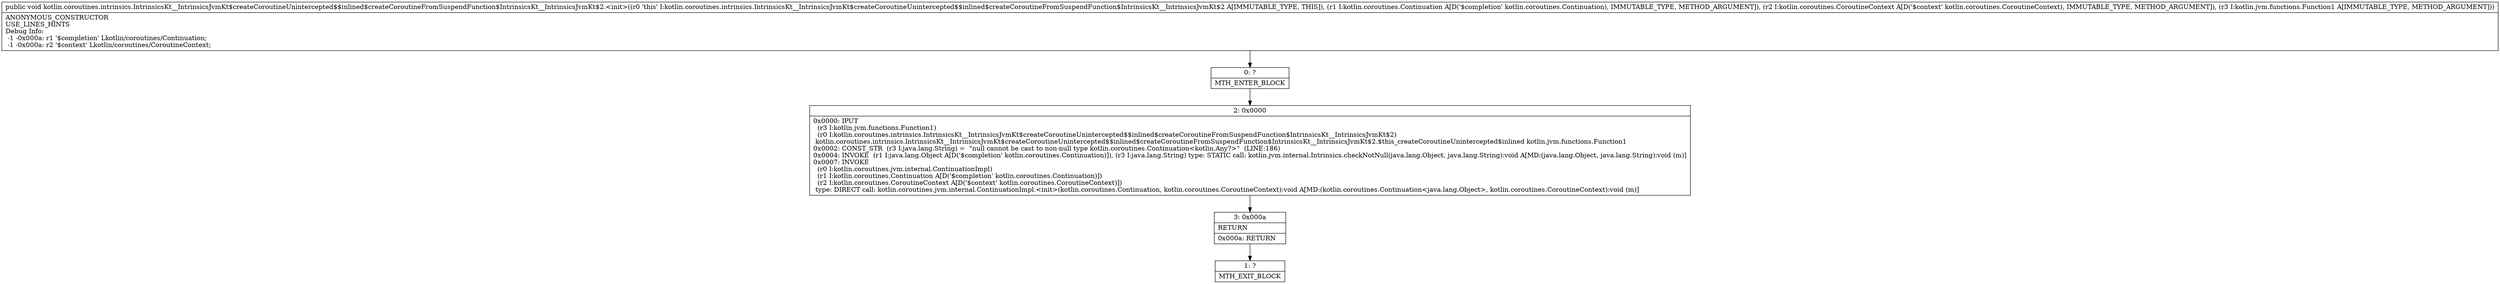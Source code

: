 digraph "CFG forkotlin.coroutines.intrinsics.IntrinsicsKt__IntrinsicsJvmKt$createCoroutineUnintercepted$$inlined$createCoroutineFromSuspendFunction$IntrinsicsKt__IntrinsicsJvmKt$2.\<init\>(Lkotlin\/coroutines\/Continuation;Lkotlin\/coroutines\/CoroutineContext;Lkotlin\/jvm\/functions\/Function1;)V" {
Node_0 [shape=record,label="{0\:\ ?|MTH_ENTER_BLOCK\l}"];
Node_2 [shape=record,label="{2\:\ 0x0000|0x0000: IPUT  \l  (r3 I:kotlin.jvm.functions.Function1)\l  (r0 I:kotlin.coroutines.intrinsics.IntrinsicsKt__IntrinsicsJvmKt$createCoroutineUnintercepted$$inlined$createCoroutineFromSuspendFunction$IntrinsicsKt__IntrinsicsJvmKt$2)\l kotlin.coroutines.intrinsics.IntrinsicsKt__IntrinsicsJvmKt$createCoroutineUnintercepted$$inlined$createCoroutineFromSuspendFunction$IntrinsicsKt__IntrinsicsJvmKt$2.$this_createCoroutineUnintercepted$inlined kotlin.jvm.functions.Function1 \l0x0002: CONST_STR  (r3 I:java.lang.String) =  \"null cannot be cast to non\-null type kotlin.coroutines.Continuation\<kotlin.Any?\>\"  (LINE:186)\l0x0004: INVOKE  (r1 I:java.lang.Object A[D('$completion' kotlin.coroutines.Continuation)]), (r3 I:java.lang.String) type: STATIC call: kotlin.jvm.internal.Intrinsics.checkNotNull(java.lang.Object, java.lang.String):void A[MD:(java.lang.Object, java.lang.String):void (m)]\l0x0007: INVOKE  \l  (r0 I:kotlin.coroutines.jvm.internal.ContinuationImpl)\l  (r1 I:kotlin.coroutines.Continuation A[D('$completion' kotlin.coroutines.Continuation)])\l  (r2 I:kotlin.coroutines.CoroutineContext A[D('$context' kotlin.coroutines.CoroutineContext)])\l type: DIRECT call: kotlin.coroutines.jvm.internal.ContinuationImpl.\<init\>(kotlin.coroutines.Continuation, kotlin.coroutines.CoroutineContext):void A[MD:(kotlin.coroutines.Continuation\<java.lang.Object\>, kotlin.coroutines.CoroutineContext):void (m)]\l}"];
Node_3 [shape=record,label="{3\:\ 0x000a|RETURN\l|0x000a: RETURN   \l}"];
Node_1 [shape=record,label="{1\:\ ?|MTH_EXIT_BLOCK\l}"];
MethodNode[shape=record,label="{public void kotlin.coroutines.intrinsics.IntrinsicsKt__IntrinsicsJvmKt$createCoroutineUnintercepted$$inlined$createCoroutineFromSuspendFunction$IntrinsicsKt__IntrinsicsJvmKt$2.\<init\>((r0 'this' I:kotlin.coroutines.intrinsics.IntrinsicsKt__IntrinsicsJvmKt$createCoroutineUnintercepted$$inlined$createCoroutineFromSuspendFunction$IntrinsicsKt__IntrinsicsJvmKt$2 A[IMMUTABLE_TYPE, THIS]), (r1 I:kotlin.coroutines.Continuation A[D('$completion' kotlin.coroutines.Continuation), IMMUTABLE_TYPE, METHOD_ARGUMENT]), (r2 I:kotlin.coroutines.CoroutineContext A[D('$context' kotlin.coroutines.CoroutineContext), IMMUTABLE_TYPE, METHOD_ARGUMENT]), (r3 I:kotlin.jvm.functions.Function1 A[IMMUTABLE_TYPE, METHOD_ARGUMENT]))  | ANONYMOUS_CONSTRUCTOR\lUSE_LINES_HINTS\lDebug Info:\l  \-1 \-0x000a: r1 '$completion' Lkotlin\/coroutines\/Continuation;\l  \-1 \-0x000a: r2 '$context' Lkotlin\/coroutines\/CoroutineContext;\l}"];
MethodNode -> Node_0;Node_0 -> Node_2;
Node_2 -> Node_3;
Node_3 -> Node_1;
}

